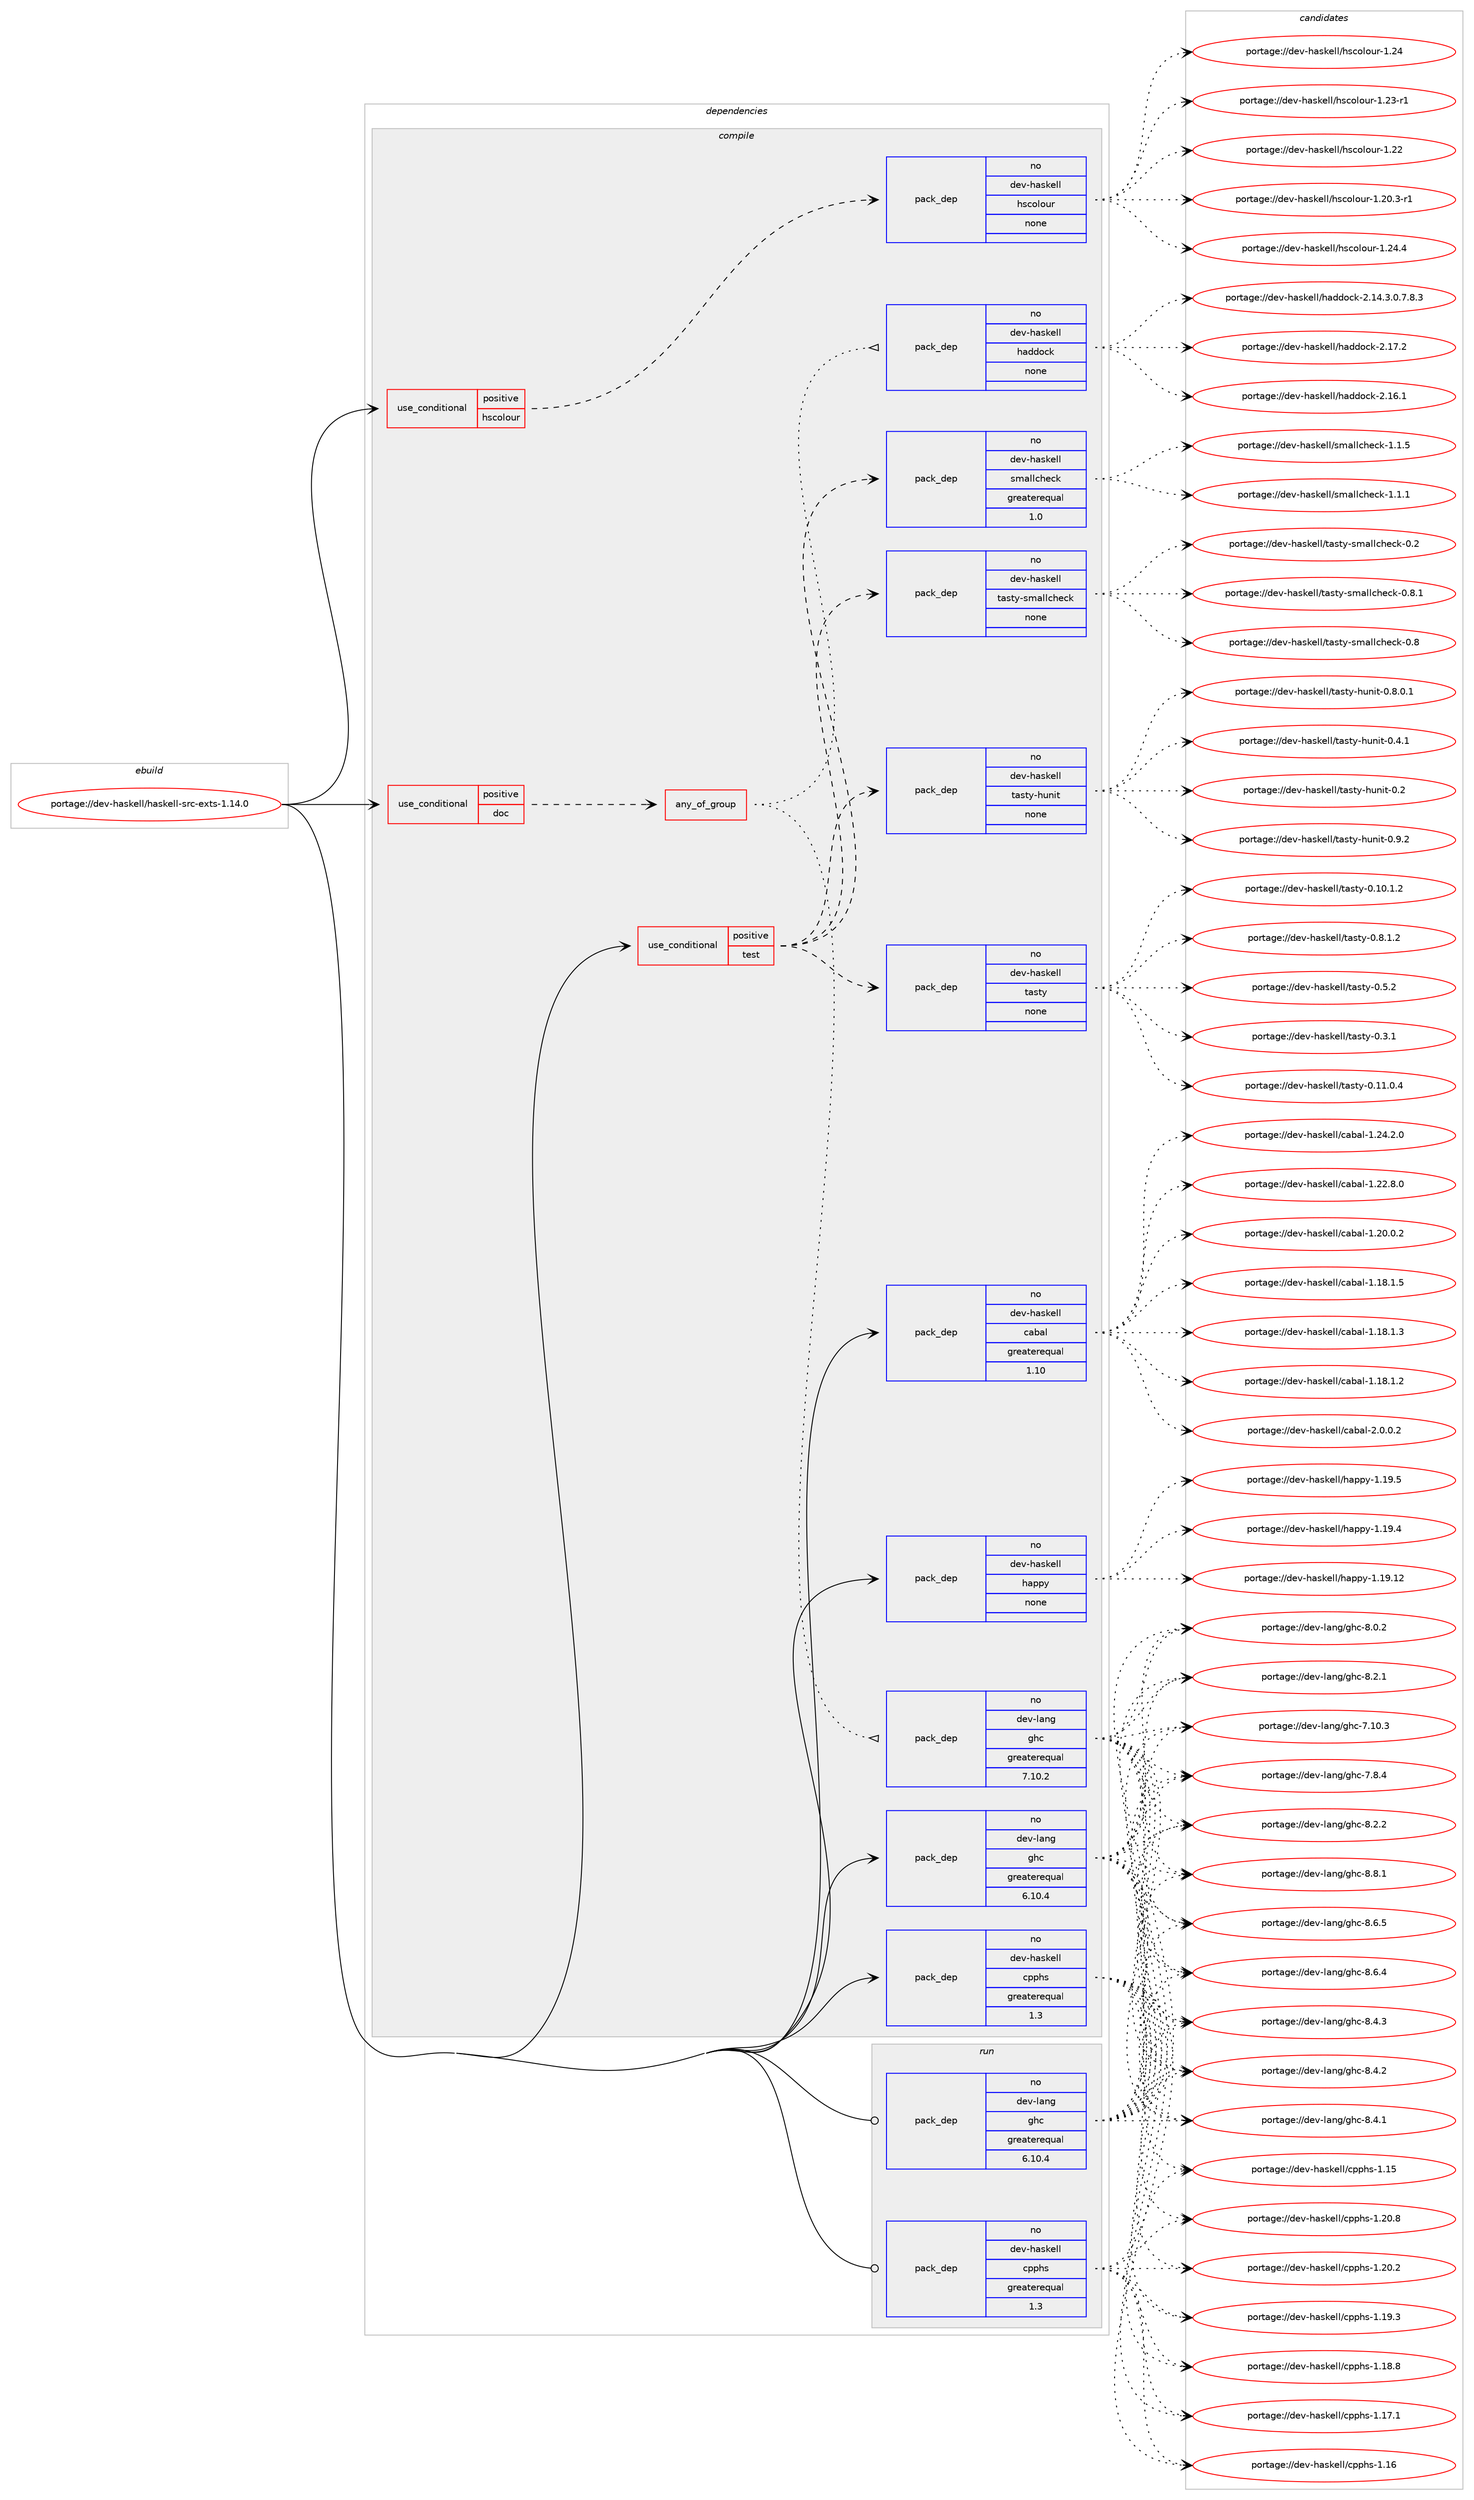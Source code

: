 digraph prolog {

# *************
# Graph options
# *************

newrank=true;
concentrate=true;
compound=true;
graph [rankdir=LR,fontname=Helvetica,fontsize=10,ranksep=1.5];#, ranksep=2.5, nodesep=0.2];
edge  [arrowhead=vee];
node  [fontname=Helvetica,fontsize=10];

# **********
# The ebuild
# **********

subgraph cluster_leftcol {
color=gray;
label=<<i>ebuild</i>>;
id [label="portage://dev-haskell/haskell-src-exts-1.14.0", color=red, width=4, href="../dev-haskell/haskell-src-exts-1.14.0.svg"];
}

# ****************
# The dependencies
# ****************

subgraph cluster_midcol {
color=gray;
label=<<i>dependencies</i>>;
subgraph cluster_compile {
fillcolor="#eeeeee";
style=filled;
label=<<i>compile</i>>;
subgraph cond133629 {
dependency559664 [label=<<TABLE BORDER="0" CELLBORDER="1" CELLSPACING="0" CELLPADDING="4"><TR><TD ROWSPAN="3" CELLPADDING="10">use_conditional</TD></TR><TR><TD>positive</TD></TR><TR><TD>doc</TD></TR></TABLE>>, shape=none, color=red];
subgraph any6337 {
dependency559665 [label=<<TABLE BORDER="0" CELLBORDER="1" CELLSPACING="0" CELLPADDING="4"><TR><TD CELLPADDING="10">any_of_group</TD></TR></TABLE>>, shape=none, color=red];subgraph pack419461 {
dependency559666 [label=<<TABLE BORDER="0" CELLBORDER="1" CELLSPACING="0" CELLPADDING="4" WIDTH="220"><TR><TD ROWSPAN="6" CELLPADDING="30">pack_dep</TD></TR><TR><TD WIDTH="110">no</TD></TR><TR><TD>dev-haskell</TD></TR><TR><TD>haddock</TD></TR><TR><TD>none</TD></TR><TR><TD></TD></TR></TABLE>>, shape=none, color=blue];
}
dependency559665:e -> dependency559666:w [weight=20,style="dotted",arrowhead="oinv"];
subgraph pack419462 {
dependency559667 [label=<<TABLE BORDER="0" CELLBORDER="1" CELLSPACING="0" CELLPADDING="4" WIDTH="220"><TR><TD ROWSPAN="6" CELLPADDING="30">pack_dep</TD></TR><TR><TD WIDTH="110">no</TD></TR><TR><TD>dev-lang</TD></TR><TR><TD>ghc</TD></TR><TR><TD>greaterequal</TD></TR><TR><TD>7.10.2</TD></TR></TABLE>>, shape=none, color=blue];
}
dependency559665:e -> dependency559667:w [weight=20,style="dotted",arrowhead="oinv"];
}
dependency559664:e -> dependency559665:w [weight=20,style="dashed",arrowhead="vee"];
}
id:e -> dependency559664:w [weight=20,style="solid",arrowhead="vee"];
subgraph cond133630 {
dependency559668 [label=<<TABLE BORDER="0" CELLBORDER="1" CELLSPACING="0" CELLPADDING="4"><TR><TD ROWSPAN="3" CELLPADDING="10">use_conditional</TD></TR><TR><TD>positive</TD></TR><TR><TD>hscolour</TD></TR></TABLE>>, shape=none, color=red];
subgraph pack419463 {
dependency559669 [label=<<TABLE BORDER="0" CELLBORDER="1" CELLSPACING="0" CELLPADDING="4" WIDTH="220"><TR><TD ROWSPAN="6" CELLPADDING="30">pack_dep</TD></TR><TR><TD WIDTH="110">no</TD></TR><TR><TD>dev-haskell</TD></TR><TR><TD>hscolour</TD></TR><TR><TD>none</TD></TR><TR><TD></TD></TR></TABLE>>, shape=none, color=blue];
}
dependency559668:e -> dependency559669:w [weight=20,style="dashed",arrowhead="vee"];
}
id:e -> dependency559668:w [weight=20,style="solid",arrowhead="vee"];
subgraph cond133631 {
dependency559670 [label=<<TABLE BORDER="0" CELLBORDER="1" CELLSPACING="0" CELLPADDING="4"><TR><TD ROWSPAN="3" CELLPADDING="10">use_conditional</TD></TR><TR><TD>positive</TD></TR><TR><TD>test</TD></TR></TABLE>>, shape=none, color=red];
subgraph pack419464 {
dependency559671 [label=<<TABLE BORDER="0" CELLBORDER="1" CELLSPACING="0" CELLPADDING="4" WIDTH="220"><TR><TD ROWSPAN="6" CELLPADDING="30">pack_dep</TD></TR><TR><TD WIDTH="110">no</TD></TR><TR><TD>dev-haskell</TD></TR><TR><TD>smallcheck</TD></TR><TR><TD>greaterequal</TD></TR><TR><TD>1.0</TD></TR></TABLE>>, shape=none, color=blue];
}
dependency559670:e -> dependency559671:w [weight=20,style="dashed",arrowhead="vee"];
subgraph pack419465 {
dependency559672 [label=<<TABLE BORDER="0" CELLBORDER="1" CELLSPACING="0" CELLPADDING="4" WIDTH="220"><TR><TD ROWSPAN="6" CELLPADDING="30">pack_dep</TD></TR><TR><TD WIDTH="110">no</TD></TR><TR><TD>dev-haskell</TD></TR><TR><TD>tasty</TD></TR><TR><TD>none</TD></TR><TR><TD></TD></TR></TABLE>>, shape=none, color=blue];
}
dependency559670:e -> dependency559672:w [weight=20,style="dashed",arrowhead="vee"];
subgraph pack419466 {
dependency559673 [label=<<TABLE BORDER="0" CELLBORDER="1" CELLSPACING="0" CELLPADDING="4" WIDTH="220"><TR><TD ROWSPAN="6" CELLPADDING="30">pack_dep</TD></TR><TR><TD WIDTH="110">no</TD></TR><TR><TD>dev-haskell</TD></TR><TR><TD>tasty-hunit</TD></TR><TR><TD>none</TD></TR><TR><TD></TD></TR></TABLE>>, shape=none, color=blue];
}
dependency559670:e -> dependency559673:w [weight=20,style="dashed",arrowhead="vee"];
subgraph pack419467 {
dependency559674 [label=<<TABLE BORDER="0" CELLBORDER="1" CELLSPACING="0" CELLPADDING="4" WIDTH="220"><TR><TD ROWSPAN="6" CELLPADDING="30">pack_dep</TD></TR><TR><TD WIDTH="110">no</TD></TR><TR><TD>dev-haskell</TD></TR><TR><TD>tasty-smallcheck</TD></TR><TR><TD>none</TD></TR><TR><TD></TD></TR></TABLE>>, shape=none, color=blue];
}
dependency559670:e -> dependency559674:w [weight=20,style="dashed",arrowhead="vee"];
}
id:e -> dependency559670:w [weight=20,style="solid",arrowhead="vee"];
subgraph pack419468 {
dependency559675 [label=<<TABLE BORDER="0" CELLBORDER="1" CELLSPACING="0" CELLPADDING="4" WIDTH="220"><TR><TD ROWSPAN="6" CELLPADDING="30">pack_dep</TD></TR><TR><TD WIDTH="110">no</TD></TR><TR><TD>dev-haskell</TD></TR><TR><TD>cabal</TD></TR><TR><TD>greaterequal</TD></TR><TR><TD>1.10</TD></TR></TABLE>>, shape=none, color=blue];
}
id:e -> dependency559675:w [weight=20,style="solid",arrowhead="vee"];
subgraph pack419469 {
dependency559676 [label=<<TABLE BORDER="0" CELLBORDER="1" CELLSPACING="0" CELLPADDING="4" WIDTH="220"><TR><TD ROWSPAN="6" CELLPADDING="30">pack_dep</TD></TR><TR><TD WIDTH="110">no</TD></TR><TR><TD>dev-haskell</TD></TR><TR><TD>cpphs</TD></TR><TR><TD>greaterequal</TD></TR><TR><TD>1.3</TD></TR></TABLE>>, shape=none, color=blue];
}
id:e -> dependency559676:w [weight=20,style="solid",arrowhead="vee"];
subgraph pack419470 {
dependency559677 [label=<<TABLE BORDER="0" CELLBORDER="1" CELLSPACING="0" CELLPADDING="4" WIDTH="220"><TR><TD ROWSPAN="6" CELLPADDING="30">pack_dep</TD></TR><TR><TD WIDTH="110">no</TD></TR><TR><TD>dev-haskell</TD></TR><TR><TD>happy</TD></TR><TR><TD>none</TD></TR><TR><TD></TD></TR></TABLE>>, shape=none, color=blue];
}
id:e -> dependency559677:w [weight=20,style="solid",arrowhead="vee"];
subgraph pack419471 {
dependency559678 [label=<<TABLE BORDER="0" CELLBORDER="1" CELLSPACING="0" CELLPADDING="4" WIDTH="220"><TR><TD ROWSPAN="6" CELLPADDING="30">pack_dep</TD></TR><TR><TD WIDTH="110">no</TD></TR><TR><TD>dev-lang</TD></TR><TR><TD>ghc</TD></TR><TR><TD>greaterequal</TD></TR><TR><TD>6.10.4</TD></TR></TABLE>>, shape=none, color=blue];
}
id:e -> dependency559678:w [weight=20,style="solid",arrowhead="vee"];
}
subgraph cluster_compileandrun {
fillcolor="#eeeeee";
style=filled;
label=<<i>compile and run</i>>;
}
subgraph cluster_run {
fillcolor="#eeeeee";
style=filled;
label=<<i>run</i>>;
subgraph pack419472 {
dependency559679 [label=<<TABLE BORDER="0" CELLBORDER="1" CELLSPACING="0" CELLPADDING="4" WIDTH="220"><TR><TD ROWSPAN="6" CELLPADDING="30">pack_dep</TD></TR><TR><TD WIDTH="110">no</TD></TR><TR><TD>dev-haskell</TD></TR><TR><TD>cpphs</TD></TR><TR><TD>greaterequal</TD></TR><TR><TD>1.3</TD></TR></TABLE>>, shape=none, color=blue];
}
id:e -> dependency559679:w [weight=20,style="solid",arrowhead="odot"];
subgraph pack419473 {
dependency559680 [label=<<TABLE BORDER="0" CELLBORDER="1" CELLSPACING="0" CELLPADDING="4" WIDTH="220"><TR><TD ROWSPAN="6" CELLPADDING="30">pack_dep</TD></TR><TR><TD WIDTH="110">no</TD></TR><TR><TD>dev-lang</TD></TR><TR><TD>ghc</TD></TR><TR><TD>greaterequal</TD></TR><TR><TD>6.10.4</TD></TR></TABLE>>, shape=none, color=blue];
}
id:e -> dependency559680:w [weight=20,style="solid",arrowhead="odot"];
}
}

# **************
# The candidates
# **************

subgraph cluster_choices {
rank=same;
color=gray;
label=<<i>candidates</i>>;

subgraph choice419461 {
color=black;
nodesep=1;
choice100101118451049711510710110810847104971001001119910745504649554650 [label="portage://dev-haskell/haddock-2.17.2", color=red, width=4,href="../dev-haskell/haddock-2.17.2.svg"];
choice100101118451049711510710110810847104971001001119910745504649544649 [label="portage://dev-haskell/haddock-2.16.1", color=red, width=4,href="../dev-haskell/haddock-2.16.1.svg"];
choice1001011184510497115107101108108471049710010011199107455046495246514648465546564651 [label="portage://dev-haskell/haddock-2.14.3.0.7.8.3", color=red, width=4,href="../dev-haskell/haddock-2.14.3.0.7.8.3.svg"];
dependency559666:e -> choice100101118451049711510710110810847104971001001119910745504649554650:w [style=dotted,weight="100"];
dependency559666:e -> choice100101118451049711510710110810847104971001001119910745504649544649:w [style=dotted,weight="100"];
dependency559666:e -> choice1001011184510497115107101108108471049710010011199107455046495246514648465546564651:w [style=dotted,weight="100"];
}
subgraph choice419462 {
color=black;
nodesep=1;
choice10010111845108971101034710310499455646564649 [label="portage://dev-lang/ghc-8.8.1", color=red, width=4,href="../dev-lang/ghc-8.8.1.svg"];
choice10010111845108971101034710310499455646544653 [label="portage://dev-lang/ghc-8.6.5", color=red, width=4,href="../dev-lang/ghc-8.6.5.svg"];
choice10010111845108971101034710310499455646544652 [label="portage://dev-lang/ghc-8.6.4", color=red, width=4,href="../dev-lang/ghc-8.6.4.svg"];
choice10010111845108971101034710310499455646524651 [label="portage://dev-lang/ghc-8.4.3", color=red, width=4,href="../dev-lang/ghc-8.4.3.svg"];
choice10010111845108971101034710310499455646524650 [label="portage://dev-lang/ghc-8.4.2", color=red, width=4,href="../dev-lang/ghc-8.4.2.svg"];
choice10010111845108971101034710310499455646524649 [label="portage://dev-lang/ghc-8.4.1", color=red, width=4,href="../dev-lang/ghc-8.4.1.svg"];
choice10010111845108971101034710310499455646504650 [label="portage://dev-lang/ghc-8.2.2", color=red, width=4,href="../dev-lang/ghc-8.2.2.svg"];
choice10010111845108971101034710310499455646504649 [label="portage://dev-lang/ghc-8.2.1", color=red, width=4,href="../dev-lang/ghc-8.2.1.svg"];
choice10010111845108971101034710310499455646484650 [label="portage://dev-lang/ghc-8.0.2", color=red, width=4,href="../dev-lang/ghc-8.0.2.svg"];
choice10010111845108971101034710310499455546564652 [label="portage://dev-lang/ghc-7.8.4", color=red, width=4,href="../dev-lang/ghc-7.8.4.svg"];
choice1001011184510897110103471031049945554649484651 [label="portage://dev-lang/ghc-7.10.3", color=red, width=4,href="../dev-lang/ghc-7.10.3.svg"];
dependency559667:e -> choice10010111845108971101034710310499455646564649:w [style=dotted,weight="100"];
dependency559667:e -> choice10010111845108971101034710310499455646544653:w [style=dotted,weight="100"];
dependency559667:e -> choice10010111845108971101034710310499455646544652:w [style=dotted,weight="100"];
dependency559667:e -> choice10010111845108971101034710310499455646524651:w [style=dotted,weight="100"];
dependency559667:e -> choice10010111845108971101034710310499455646524650:w [style=dotted,weight="100"];
dependency559667:e -> choice10010111845108971101034710310499455646524649:w [style=dotted,weight="100"];
dependency559667:e -> choice10010111845108971101034710310499455646504650:w [style=dotted,weight="100"];
dependency559667:e -> choice10010111845108971101034710310499455646504649:w [style=dotted,weight="100"];
dependency559667:e -> choice10010111845108971101034710310499455646484650:w [style=dotted,weight="100"];
dependency559667:e -> choice10010111845108971101034710310499455546564652:w [style=dotted,weight="100"];
dependency559667:e -> choice1001011184510897110103471031049945554649484651:w [style=dotted,weight="100"];
}
subgraph choice419463 {
color=black;
nodesep=1;
choice1001011184510497115107101108108471041159911110811111711445494650524652 [label="portage://dev-haskell/hscolour-1.24.4", color=red, width=4,href="../dev-haskell/hscolour-1.24.4.svg"];
choice100101118451049711510710110810847104115991111081111171144549465052 [label="portage://dev-haskell/hscolour-1.24", color=red, width=4,href="../dev-haskell/hscolour-1.24.svg"];
choice1001011184510497115107101108108471041159911110811111711445494650514511449 [label="portage://dev-haskell/hscolour-1.23-r1", color=red, width=4,href="../dev-haskell/hscolour-1.23-r1.svg"];
choice100101118451049711510710110810847104115991111081111171144549465050 [label="portage://dev-haskell/hscolour-1.22", color=red, width=4,href="../dev-haskell/hscolour-1.22.svg"];
choice10010111845104971151071011081084710411599111108111117114454946504846514511449 [label="portage://dev-haskell/hscolour-1.20.3-r1", color=red, width=4,href="../dev-haskell/hscolour-1.20.3-r1.svg"];
dependency559669:e -> choice1001011184510497115107101108108471041159911110811111711445494650524652:w [style=dotted,weight="100"];
dependency559669:e -> choice100101118451049711510710110810847104115991111081111171144549465052:w [style=dotted,weight="100"];
dependency559669:e -> choice1001011184510497115107101108108471041159911110811111711445494650514511449:w [style=dotted,weight="100"];
dependency559669:e -> choice100101118451049711510710110810847104115991111081111171144549465050:w [style=dotted,weight="100"];
dependency559669:e -> choice10010111845104971151071011081084710411599111108111117114454946504846514511449:w [style=dotted,weight="100"];
}
subgraph choice419464 {
color=black;
nodesep=1;
choice100101118451049711510710110810847115109971081089910410199107454946494653 [label="portage://dev-haskell/smallcheck-1.1.5", color=red, width=4,href="../dev-haskell/smallcheck-1.1.5.svg"];
choice100101118451049711510710110810847115109971081089910410199107454946494649 [label="portage://dev-haskell/smallcheck-1.1.1", color=red, width=4,href="../dev-haskell/smallcheck-1.1.1.svg"];
dependency559671:e -> choice100101118451049711510710110810847115109971081089910410199107454946494653:w [style=dotted,weight="100"];
dependency559671:e -> choice100101118451049711510710110810847115109971081089910410199107454946494649:w [style=dotted,weight="100"];
}
subgraph choice419465 {
color=black;
nodesep=1;
choice100101118451049711510710110810847116971151161214548465646494650 [label="portage://dev-haskell/tasty-0.8.1.2", color=red, width=4,href="../dev-haskell/tasty-0.8.1.2.svg"];
choice10010111845104971151071011081084711697115116121454846534650 [label="portage://dev-haskell/tasty-0.5.2", color=red, width=4,href="../dev-haskell/tasty-0.5.2.svg"];
choice10010111845104971151071011081084711697115116121454846514649 [label="portage://dev-haskell/tasty-0.3.1", color=red, width=4,href="../dev-haskell/tasty-0.3.1.svg"];
choice10010111845104971151071011081084711697115116121454846494946484652 [label="portage://dev-haskell/tasty-0.11.0.4", color=red, width=4,href="../dev-haskell/tasty-0.11.0.4.svg"];
choice10010111845104971151071011081084711697115116121454846494846494650 [label="portage://dev-haskell/tasty-0.10.1.2", color=red, width=4,href="../dev-haskell/tasty-0.10.1.2.svg"];
dependency559672:e -> choice100101118451049711510710110810847116971151161214548465646494650:w [style=dotted,weight="100"];
dependency559672:e -> choice10010111845104971151071011081084711697115116121454846534650:w [style=dotted,weight="100"];
dependency559672:e -> choice10010111845104971151071011081084711697115116121454846514649:w [style=dotted,weight="100"];
dependency559672:e -> choice10010111845104971151071011081084711697115116121454846494946484652:w [style=dotted,weight="100"];
dependency559672:e -> choice10010111845104971151071011081084711697115116121454846494846494650:w [style=dotted,weight="100"];
}
subgraph choice419466 {
color=black;
nodesep=1;
choice1001011184510497115107101108108471169711511612145104117110105116454846574650 [label="portage://dev-haskell/tasty-hunit-0.9.2", color=red, width=4,href="../dev-haskell/tasty-hunit-0.9.2.svg"];
choice10010111845104971151071011081084711697115116121451041171101051164548465646484649 [label="portage://dev-haskell/tasty-hunit-0.8.0.1", color=red, width=4,href="../dev-haskell/tasty-hunit-0.8.0.1.svg"];
choice1001011184510497115107101108108471169711511612145104117110105116454846524649 [label="portage://dev-haskell/tasty-hunit-0.4.1", color=red, width=4,href="../dev-haskell/tasty-hunit-0.4.1.svg"];
choice100101118451049711510710110810847116971151161214510411711010511645484650 [label="portage://dev-haskell/tasty-hunit-0.2", color=red, width=4,href="../dev-haskell/tasty-hunit-0.2.svg"];
dependency559673:e -> choice1001011184510497115107101108108471169711511612145104117110105116454846574650:w [style=dotted,weight="100"];
dependency559673:e -> choice10010111845104971151071011081084711697115116121451041171101051164548465646484649:w [style=dotted,weight="100"];
dependency559673:e -> choice1001011184510497115107101108108471169711511612145104117110105116454846524649:w [style=dotted,weight="100"];
dependency559673:e -> choice100101118451049711510710110810847116971151161214510411711010511645484650:w [style=dotted,weight="100"];
}
subgraph choice419467 {
color=black;
nodesep=1;
choice1001011184510497115107101108108471169711511612145115109971081089910410199107454846564649 [label="portage://dev-haskell/tasty-smallcheck-0.8.1", color=red, width=4,href="../dev-haskell/tasty-smallcheck-0.8.1.svg"];
choice100101118451049711510710110810847116971151161214511510997108108991041019910745484656 [label="portage://dev-haskell/tasty-smallcheck-0.8", color=red, width=4,href="../dev-haskell/tasty-smallcheck-0.8.svg"];
choice100101118451049711510710110810847116971151161214511510997108108991041019910745484650 [label="portage://dev-haskell/tasty-smallcheck-0.2", color=red, width=4,href="../dev-haskell/tasty-smallcheck-0.2.svg"];
dependency559674:e -> choice1001011184510497115107101108108471169711511612145115109971081089910410199107454846564649:w [style=dotted,weight="100"];
dependency559674:e -> choice100101118451049711510710110810847116971151161214511510997108108991041019910745484656:w [style=dotted,weight="100"];
dependency559674:e -> choice100101118451049711510710110810847116971151161214511510997108108991041019910745484650:w [style=dotted,weight="100"];
}
subgraph choice419468 {
color=black;
nodesep=1;
choice100101118451049711510710110810847999798971084550464846484650 [label="portage://dev-haskell/cabal-2.0.0.2", color=red, width=4,href="../dev-haskell/cabal-2.0.0.2.svg"];
choice10010111845104971151071011081084799979897108454946505246504648 [label="portage://dev-haskell/cabal-1.24.2.0", color=red, width=4,href="../dev-haskell/cabal-1.24.2.0.svg"];
choice10010111845104971151071011081084799979897108454946505046564648 [label="portage://dev-haskell/cabal-1.22.8.0", color=red, width=4,href="../dev-haskell/cabal-1.22.8.0.svg"];
choice10010111845104971151071011081084799979897108454946504846484650 [label="portage://dev-haskell/cabal-1.20.0.2", color=red, width=4,href="../dev-haskell/cabal-1.20.0.2.svg"];
choice10010111845104971151071011081084799979897108454946495646494653 [label="portage://dev-haskell/cabal-1.18.1.5", color=red, width=4,href="../dev-haskell/cabal-1.18.1.5.svg"];
choice10010111845104971151071011081084799979897108454946495646494651 [label="portage://dev-haskell/cabal-1.18.1.3", color=red, width=4,href="../dev-haskell/cabal-1.18.1.3.svg"];
choice10010111845104971151071011081084799979897108454946495646494650 [label="portage://dev-haskell/cabal-1.18.1.2", color=red, width=4,href="../dev-haskell/cabal-1.18.1.2.svg"];
dependency559675:e -> choice100101118451049711510710110810847999798971084550464846484650:w [style=dotted,weight="100"];
dependency559675:e -> choice10010111845104971151071011081084799979897108454946505246504648:w [style=dotted,weight="100"];
dependency559675:e -> choice10010111845104971151071011081084799979897108454946505046564648:w [style=dotted,weight="100"];
dependency559675:e -> choice10010111845104971151071011081084799979897108454946504846484650:w [style=dotted,weight="100"];
dependency559675:e -> choice10010111845104971151071011081084799979897108454946495646494653:w [style=dotted,weight="100"];
dependency559675:e -> choice10010111845104971151071011081084799979897108454946495646494651:w [style=dotted,weight="100"];
dependency559675:e -> choice10010111845104971151071011081084799979897108454946495646494650:w [style=dotted,weight="100"];
}
subgraph choice419469 {
color=black;
nodesep=1;
choice1001011184510497115107101108108479911211210411545494650484656 [label="portage://dev-haskell/cpphs-1.20.8", color=red, width=4,href="../dev-haskell/cpphs-1.20.8.svg"];
choice1001011184510497115107101108108479911211210411545494650484650 [label="portage://dev-haskell/cpphs-1.20.2", color=red, width=4,href="../dev-haskell/cpphs-1.20.2.svg"];
choice1001011184510497115107101108108479911211210411545494649574651 [label="portage://dev-haskell/cpphs-1.19.3", color=red, width=4,href="../dev-haskell/cpphs-1.19.3.svg"];
choice1001011184510497115107101108108479911211210411545494649564656 [label="portage://dev-haskell/cpphs-1.18.8", color=red, width=4,href="../dev-haskell/cpphs-1.18.8.svg"];
choice1001011184510497115107101108108479911211210411545494649554649 [label="portage://dev-haskell/cpphs-1.17.1", color=red, width=4,href="../dev-haskell/cpphs-1.17.1.svg"];
choice100101118451049711510710110810847991121121041154549464954 [label="portage://dev-haskell/cpphs-1.16", color=red, width=4,href="../dev-haskell/cpphs-1.16.svg"];
choice100101118451049711510710110810847991121121041154549464953 [label="portage://dev-haskell/cpphs-1.15", color=red, width=4,href="../dev-haskell/cpphs-1.15.svg"];
dependency559676:e -> choice1001011184510497115107101108108479911211210411545494650484656:w [style=dotted,weight="100"];
dependency559676:e -> choice1001011184510497115107101108108479911211210411545494650484650:w [style=dotted,weight="100"];
dependency559676:e -> choice1001011184510497115107101108108479911211210411545494649574651:w [style=dotted,weight="100"];
dependency559676:e -> choice1001011184510497115107101108108479911211210411545494649564656:w [style=dotted,weight="100"];
dependency559676:e -> choice1001011184510497115107101108108479911211210411545494649554649:w [style=dotted,weight="100"];
dependency559676:e -> choice100101118451049711510710110810847991121121041154549464954:w [style=dotted,weight="100"];
dependency559676:e -> choice100101118451049711510710110810847991121121041154549464953:w [style=dotted,weight="100"];
}
subgraph choice419470 {
color=black;
nodesep=1;
choice1001011184510497115107101108108471049711211212145494649574653 [label="portage://dev-haskell/happy-1.19.5", color=red, width=4,href="../dev-haskell/happy-1.19.5.svg"];
choice1001011184510497115107101108108471049711211212145494649574652 [label="portage://dev-haskell/happy-1.19.4", color=red, width=4,href="../dev-haskell/happy-1.19.4.svg"];
choice100101118451049711510710110810847104971121121214549464957464950 [label="portage://dev-haskell/happy-1.19.12", color=red, width=4,href="../dev-haskell/happy-1.19.12.svg"];
dependency559677:e -> choice1001011184510497115107101108108471049711211212145494649574653:w [style=dotted,weight="100"];
dependency559677:e -> choice1001011184510497115107101108108471049711211212145494649574652:w [style=dotted,weight="100"];
dependency559677:e -> choice100101118451049711510710110810847104971121121214549464957464950:w [style=dotted,weight="100"];
}
subgraph choice419471 {
color=black;
nodesep=1;
choice10010111845108971101034710310499455646564649 [label="portage://dev-lang/ghc-8.8.1", color=red, width=4,href="../dev-lang/ghc-8.8.1.svg"];
choice10010111845108971101034710310499455646544653 [label="portage://dev-lang/ghc-8.6.5", color=red, width=4,href="../dev-lang/ghc-8.6.5.svg"];
choice10010111845108971101034710310499455646544652 [label="portage://dev-lang/ghc-8.6.4", color=red, width=4,href="../dev-lang/ghc-8.6.4.svg"];
choice10010111845108971101034710310499455646524651 [label="portage://dev-lang/ghc-8.4.3", color=red, width=4,href="../dev-lang/ghc-8.4.3.svg"];
choice10010111845108971101034710310499455646524650 [label="portage://dev-lang/ghc-8.4.2", color=red, width=4,href="../dev-lang/ghc-8.4.2.svg"];
choice10010111845108971101034710310499455646524649 [label="portage://dev-lang/ghc-8.4.1", color=red, width=4,href="../dev-lang/ghc-8.4.1.svg"];
choice10010111845108971101034710310499455646504650 [label="portage://dev-lang/ghc-8.2.2", color=red, width=4,href="../dev-lang/ghc-8.2.2.svg"];
choice10010111845108971101034710310499455646504649 [label="portage://dev-lang/ghc-8.2.1", color=red, width=4,href="../dev-lang/ghc-8.2.1.svg"];
choice10010111845108971101034710310499455646484650 [label="portage://dev-lang/ghc-8.0.2", color=red, width=4,href="../dev-lang/ghc-8.0.2.svg"];
choice10010111845108971101034710310499455546564652 [label="portage://dev-lang/ghc-7.8.4", color=red, width=4,href="../dev-lang/ghc-7.8.4.svg"];
choice1001011184510897110103471031049945554649484651 [label="portage://dev-lang/ghc-7.10.3", color=red, width=4,href="../dev-lang/ghc-7.10.3.svg"];
dependency559678:e -> choice10010111845108971101034710310499455646564649:w [style=dotted,weight="100"];
dependency559678:e -> choice10010111845108971101034710310499455646544653:w [style=dotted,weight="100"];
dependency559678:e -> choice10010111845108971101034710310499455646544652:w [style=dotted,weight="100"];
dependency559678:e -> choice10010111845108971101034710310499455646524651:w [style=dotted,weight="100"];
dependency559678:e -> choice10010111845108971101034710310499455646524650:w [style=dotted,weight="100"];
dependency559678:e -> choice10010111845108971101034710310499455646524649:w [style=dotted,weight="100"];
dependency559678:e -> choice10010111845108971101034710310499455646504650:w [style=dotted,weight="100"];
dependency559678:e -> choice10010111845108971101034710310499455646504649:w [style=dotted,weight="100"];
dependency559678:e -> choice10010111845108971101034710310499455646484650:w [style=dotted,weight="100"];
dependency559678:e -> choice10010111845108971101034710310499455546564652:w [style=dotted,weight="100"];
dependency559678:e -> choice1001011184510897110103471031049945554649484651:w [style=dotted,weight="100"];
}
subgraph choice419472 {
color=black;
nodesep=1;
choice1001011184510497115107101108108479911211210411545494650484656 [label="portage://dev-haskell/cpphs-1.20.8", color=red, width=4,href="../dev-haskell/cpphs-1.20.8.svg"];
choice1001011184510497115107101108108479911211210411545494650484650 [label="portage://dev-haskell/cpphs-1.20.2", color=red, width=4,href="../dev-haskell/cpphs-1.20.2.svg"];
choice1001011184510497115107101108108479911211210411545494649574651 [label="portage://dev-haskell/cpphs-1.19.3", color=red, width=4,href="../dev-haskell/cpphs-1.19.3.svg"];
choice1001011184510497115107101108108479911211210411545494649564656 [label="portage://dev-haskell/cpphs-1.18.8", color=red, width=4,href="../dev-haskell/cpphs-1.18.8.svg"];
choice1001011184510497115107101108108479911211210411545494649554649 [label="portage://dev-haskell/cpphs-1.17.1", color=red, width=4,href="../dev-haskell/cpphs-1.17.1.svg"];
choice100101118451049711510710110810847991121121041154549464954 [label="portage://dev-haskell/cpphs-1.16", color=red, width=4,href="../dev-haskell/cpphs-1.16.svg"];
choice100101118451049711510710110810847991121121041154549464953 [label="portage://dev-haskell/cpphs-1.15", color=red, width=4,href="../dev-haskell/cpphs-1.15.svg"];
dependency559679:e -> choice1001011184510497115107101108108479911211210411545494650484656:w [style=dotted,weight="100"];
dependency559679:e -> choice1001011184510497115107101108108479911211210411545494650484650:w [style=dotted,weight="100"];
dependency559679:e -> choice1001011184510497115107101108108479911211210411545494649574651:w [style=dotted,weight="100"];
dependency559679:e -> choice1001011184510497115107101108108479911211210411545494649564656:w [style=dotted,weight="100"];
dependency559679:e -> choice1001011184510497115107101108108479911211210411545494649554649:w [style=dotted,weight="100"];
dependency559679:e -> choice100101118451049711510710110810847991121121041154549464954:w [style=dotted,weight="100"];
dependency559679:e -> choice100101118451049711510710110810847991121121041154549464953:w [style=dotted,weight="100"];
}
subgraph choice419473 {
color=black;
nodesep=1;
choice10010111845108971101034710310499455646564649 [label="portage://dev-lang/ghc-8.8.1", color=red, width=4,href="../dev-lang/ghc-8.8.1.svg"];
choice10010111845108971101034710310499455646544653 [label="portage://dev-lang/ghc-8.6.5", color=red, width=4,href="../dev-lang/ghc-8.6.5.svg"];
choice10010111845108971101034710310499455646544652 [label="portage://dev-lang/ghc-8.6.4", color=red, width=4,href="../dev-lang/ghc-8.6.4.svg"];
choice10010111845108971101034710310499455646524651 [label="portage://dev-lang/ghc-8.4.3", color=red, width=4,href="../dev-lang/ghc-8.4.3.svg"];
choice10010111845108971101034710310499455646524650 [label="portage://dev-lang/ghc-8.4.2", color=red, width=4,href="../dev-lang/ghc-8.4.2.svg"];
choice10010111845108971101034710310499455646524649 [label="portage://dev-lang/ghc-8.4.1", color=red, width=4,href="../dev-lang/ghc-8.4.1.svg"];
choice10010111845108971101034710310499455646504650 [label="portage://dev-lang/ghc-8.2.2", color=red, width=4,href="../dev-lang/ghc-8.2.2.svg"];
choice10010111845108971101034710310499455646504649 [label="portage://dev-lang/ghc-8.2.1", color=red, width=4,href="../dev-lang/ghc-8.2.1.svg"];
choice10010111845108971101034710310499455646484650 [label="portage://dev-lang/ghc-8.0.2", color=red, width=4,href="../dev-lang/ghc-8.0.2.svg"];
choice10010111845108971101034710310499455546564652 [label="portage://dev-lang/ghc-7.8.4", color=red, width=4,href="../dev-lang/ghc-7.8.4.svg"];
choice1001011184510897110103471031049945554649484651 [label="portage://dev-lang/ghc-7.10.3", color=red, width=4,href="../dev-lang/ghc-7.10.3.svg"];
dependency559680:e -> choice10010111845108971101034710310499455646564649:w [style=dotted,weight="100"];
dependency559680:e -> choice10010111845108971101034710310499455646544653:w [style=dotted,weight="100"];
dependency559680:e -> choice10010111845108971101034710310499455646544652:w [style=dotted,weight="100"];
dependency559680:e -> choice10010111845108971101034710310499455646524651:w [style=dotted,weight="100"];
dependency559680:e -> choice10010111845108971101034710310499455646524650:w [style=dotted,weight="100"];
dependency559680:e -> choice10010111845108971101034710310499455646524649:w [style=dotted,weight="100"];
dependency559680:e -> choice10010111845108971101034710310499455646504650:w [style=dotted,weight="100"];
dependency559680:e -> choice10010111845108971101034710310499455646504649:w [style=dotted,weight="100"];
dependency559680:e -> choice10010111845108971101034710310499455646484650:w [style=dotted,weight="100"];
dependency559680:e -> choice10010111845108971101034710310499455546564652:w [style=dotted,weight="100"];
dependency559680:e -> choice1001011184510897110103471031049945554649484651:w [style=dotted,weight="100"];
}
}

}
